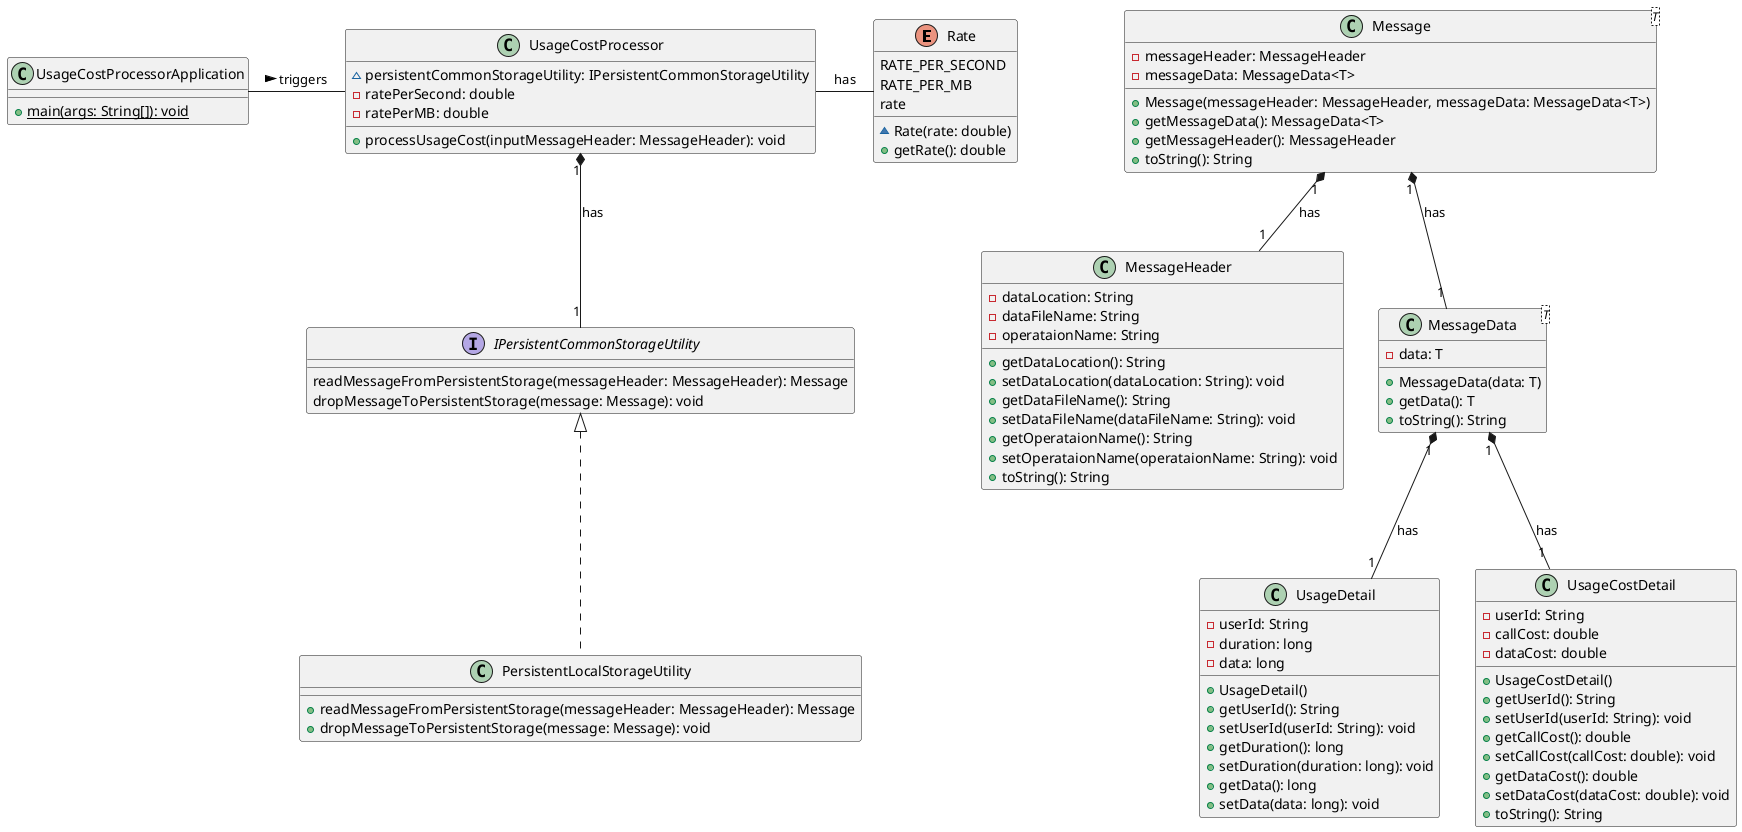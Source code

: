 @startuml
enum Rate [[java:com.callusage.application.Rate]] {
	RATE_PER_SECOND
	RATE_PER_MB
	rate
	~Rate(rate: double)
	+getRate(): double
}
class UsageCostProcessor [[java:com.callusage.application.UsageCostProcessor]] {
	~persistentCommonStorageUtility: IPersistentCommonStorageUtility
	-ratePerSecond: double
	-ratePerMB: double
	+processUsageCost(inputMessageHeader: MessageHeader): void
}

class UsageCostProcessorApplication [[java:com.callusage.application.UsageCostProcessorApplication]] {
	+{static} main(args: String[]): void
}


class "Message<T>" as Message_T_ [[java:com.callusage.domain.Message]] {
	-messageHeader: MessageHeader
	-messageData: MessageData<T>
	+Message(messageHeader: MessageHeader, messageData: MessageData<T>)
	+getMessageData(): MessageData<T>
	+getMessageHeader(): MessageHeader
	+toString(): String
}


class MessageHeader [[java:com.callusage.domain.MessageHeader]] {
	-dataLocation: String
	-dataFileName: String
	-operataionName: String
	+getDataLocation(): String
	+setDataLocation(dataLocation: String): void
	+getDataFileName(): String
	+setDataFileName(dataFileName: String): void
	+getOperataionName(): String
	+setOperataionName(operataionName: String): void
	+toString(): String
}


class "MessageData<T>" as MessageData_T_ [[java:com.callusage.domain.MessageData]] {
	-data: T
	+MessageData(data: T)
	+getData(): T
	+toString(): String
}



class UsageDetail [[java:com.callusage.domain.UsageDetail]] {
	-userId: String
	-duration: long
	-data: long
	+UsageDetail()
	+getUserId(): String
	+setUserId(userId: String): void
	+getDuration(): long
	+setDuration(duration: long): void
	+getData(): long
	+setData(data: long): void
}


class UsageCostDetail [[java:com.callusage.domain.UsageCostDetail]] {
	-userId: String
	-callCost: double
	-dataCost: double
	+UsageCostDetail()
	+getUserId(): String
	+setUserId(userId: String): void
	+getCallCost(): double
	+setCallCost(callCost: double): void
	+getDataCost(): double
	+setDataCost(dataCost: double): void
	+toString(): String
}



interface IPersistentCommonStorageUtility [[java:com.callusage.interfaces.IPersistentCommonStorageUtility]] {
	readMessageFromPersistentStorage(messageHeader: MessageHeader): Message
	dropMessageToPersistentStorage(message: Message): void
}


class PersistentLocalStorageUtility [[java:com.callusage.utility.PersistentLocalStorageUtility]] {
	+readMessageFromPersistentStorage(messageHeader: MessageHeader): Message
	+dropMessageToPersistentStorage(message: Message): void
}
interface IPersistentCommonStorageUtility {
}
IPersistentCommonStorageUtility <|.. PersistentLocalStorageUtility



Message_T_ "1" *-- "1" MessageHeader : has
Message_T_ "1" *-- "1" MessageData_T_ : has
MessageData_T_ "1" *-- "1" UsageDetail: has
MessageData_T_ "1" *-- "1" UsageCostDetail : has
UsageCostProcessor "1" *-- "1" IPersistentCommonStorageUtility : has
UsageCostProcessor - Rate : has
UsageCostProcessorApplication - UsageCostProcessor : triggers >
@enduml